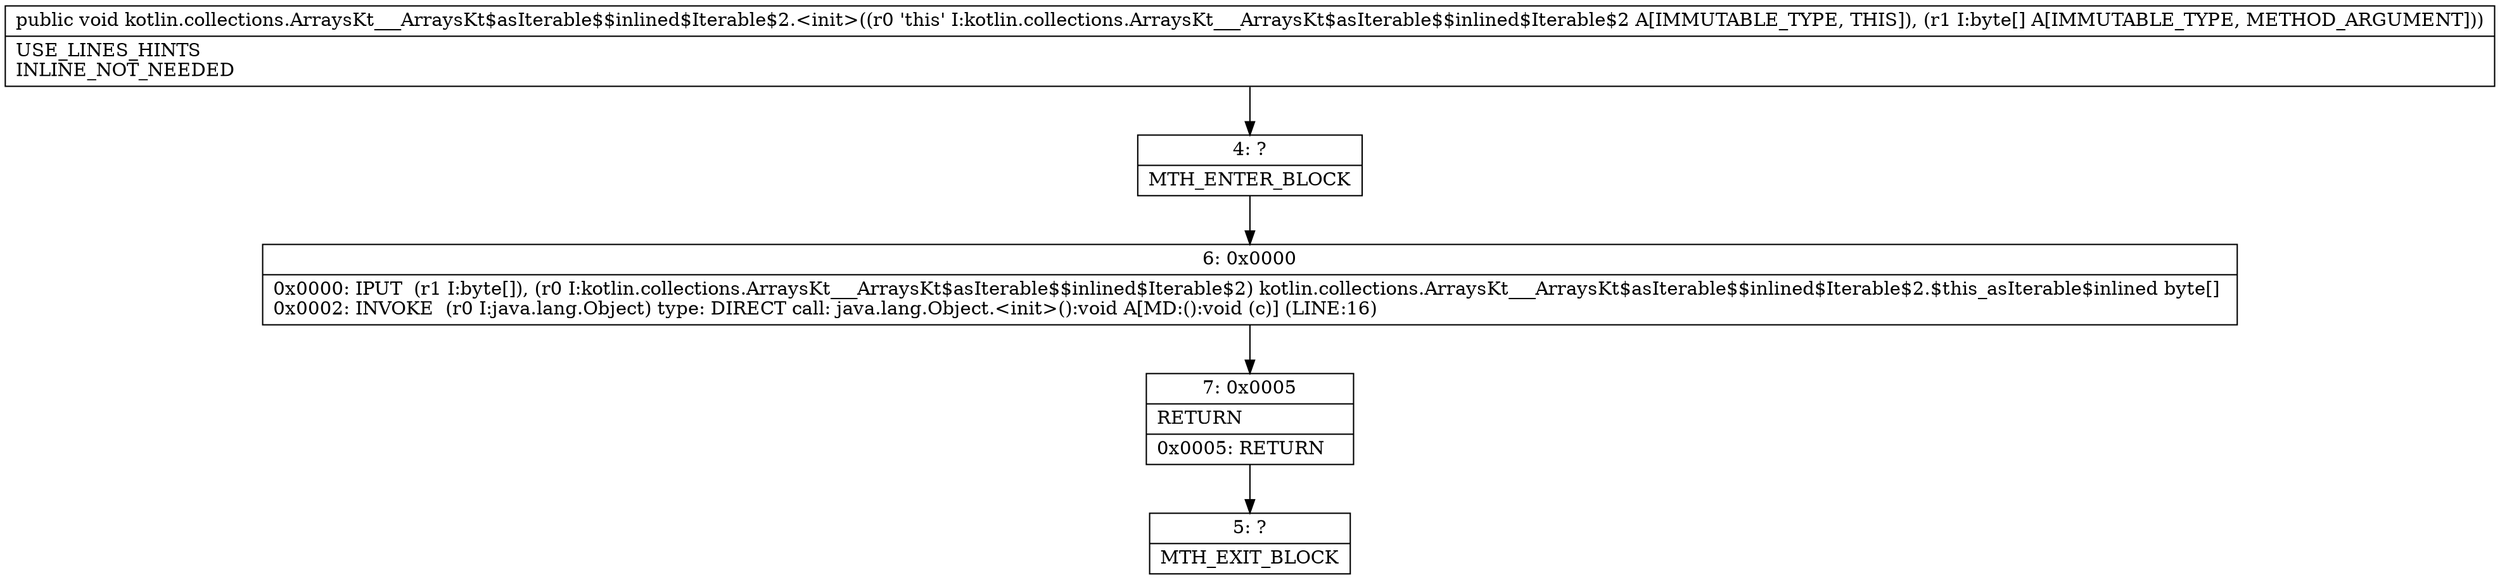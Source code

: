 digraph "CFG forkotlin.collections.ArraysKt___ArraysKt$asIterable$$inlined$Iterable$2.\<init\>([B)V" {
Node_4 [shape=record,label="{4\:\ ?|MTH_ENTER_BLOCK\l}"];
Node_6 [shape=record,label="{6\:\ 0x0000|0x0000: IPUT  (r1 I:byte[]), (r0 I:kotlin.collections.ArraysKt___ArraysKt$asIterable$$inlined$Iterable$2) kotlin.collections.ArraysKt___ArraysKt$asIterable$$inlined$Iterable$2.$this_asIterable$inlined byte[] \l0x0002: INVOKE  (r0 I:java.lang.Object) type: DIRECT call: java.lang.Object.\<init\>():void A[MD:():void (c)] (LINE:16)\l}"];
Node_7 [shape=record,label="{7\:\ 0x0005|RETURN\l|0x0005: RETURN   \l}"];
Node_5 [shape=record,label="{5\:\ ?|MTH_EXIT_BLOCK\l}"];
MethodNode[shape=record,label="{public void kotlin.collections.ArraysKt___ArraysKt$asIterable$$inlined$Iterable$2.\<init\>((r0 'this' I:kotlin.collections.ArraysKt___ArraysKt$asIterable$$inlined$Iterable$2 A[IMMUTABLE_TYPE, THIS]), (r1 I:byte[] A[IMMUTABLE_TYPE, METHOD_ARGUMENT]))  | USE_LINES_HINTS\lINLINE_NOT_NEEDED\l}"];
MethodNode -> Node_4;Node_4 -> Node_6;
Node_6 -> Node_7;
Node_7 -> Node_5;
}


